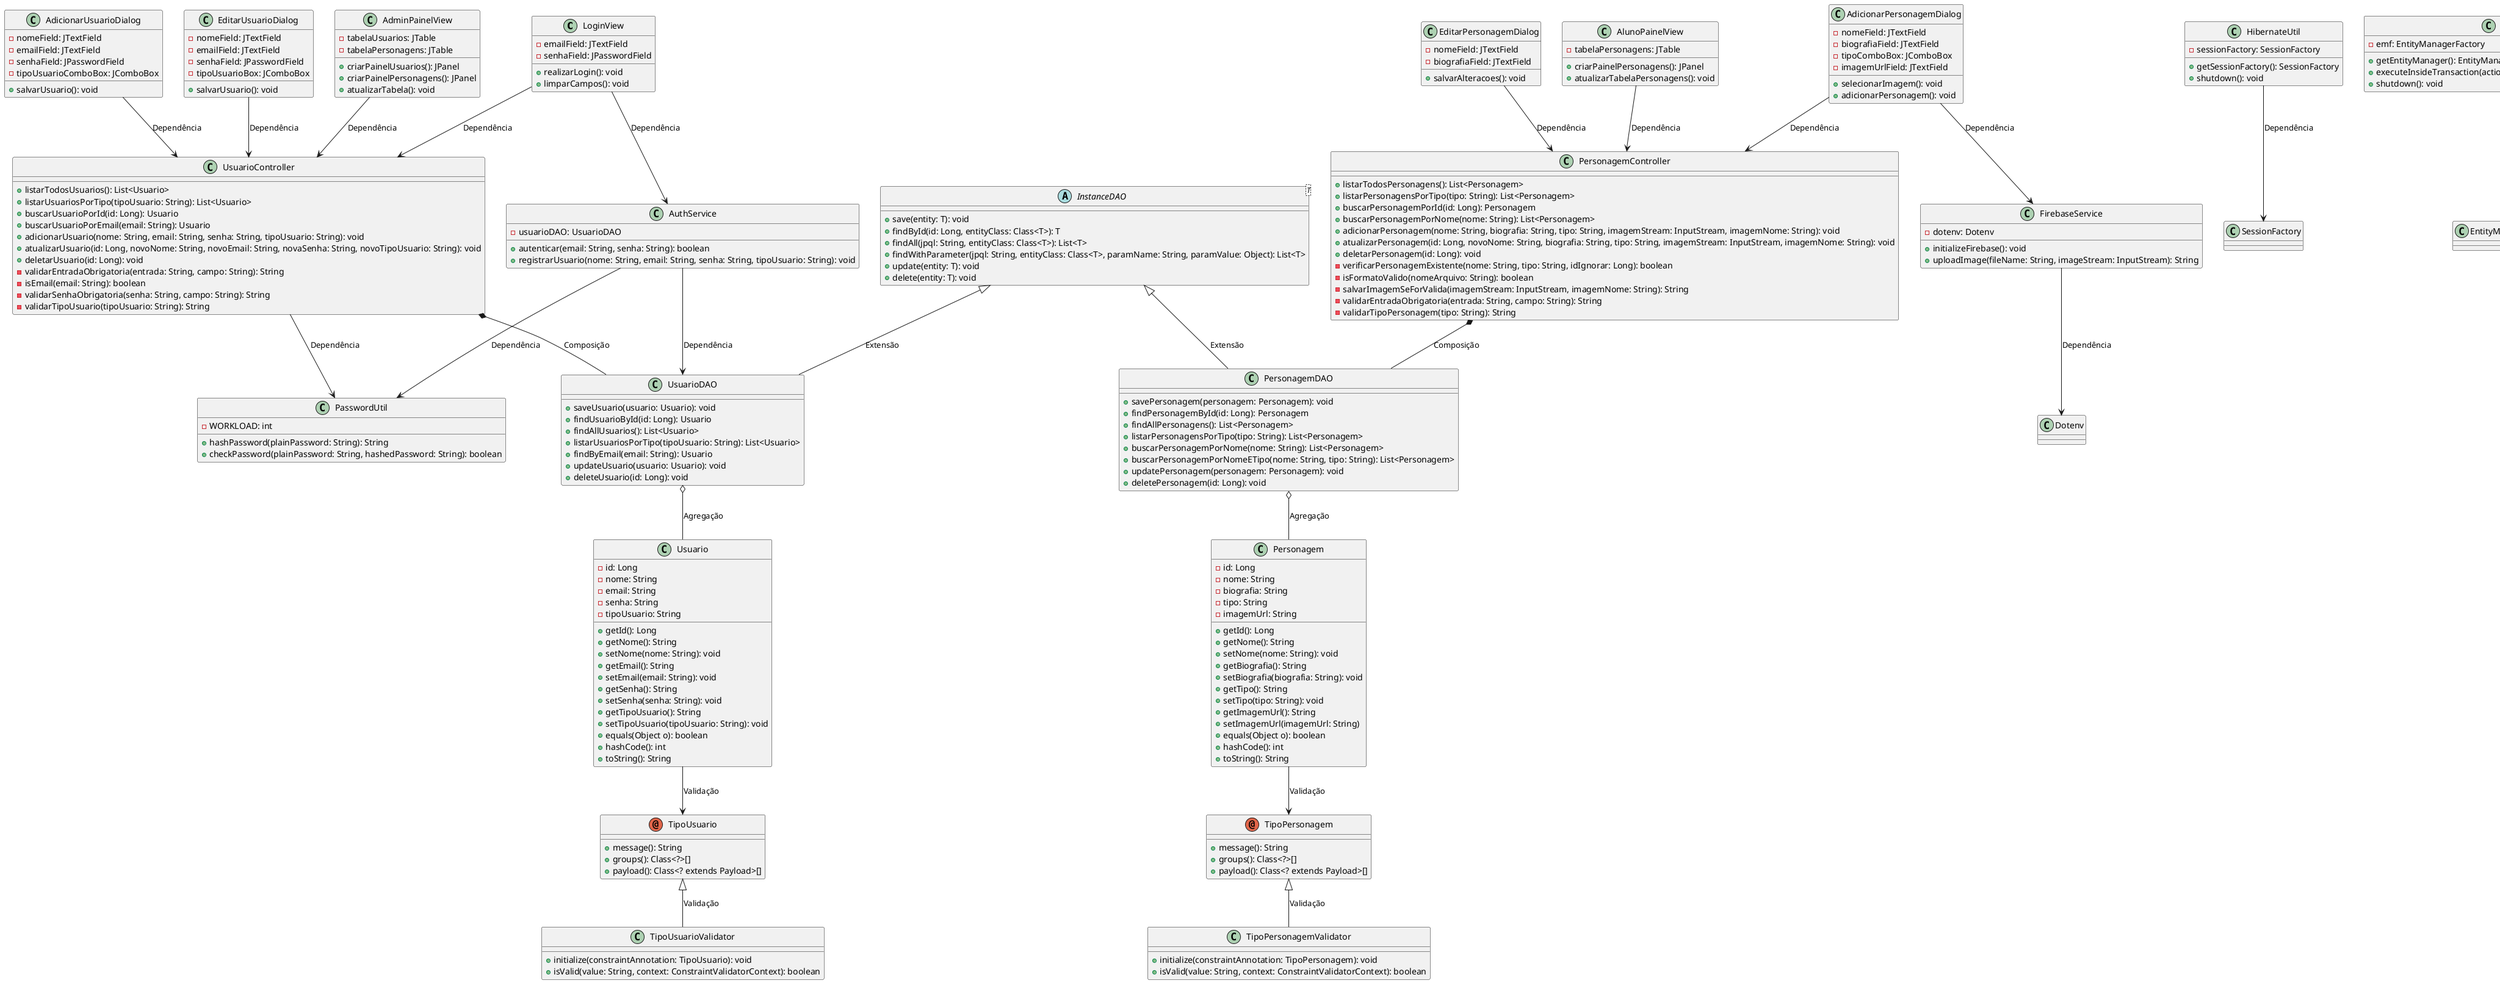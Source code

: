 @startuml DiagramaDeClassesMuseuVirtual

class LoginView {
    - emailField: JTextField
    - senhaField: JPasswordField
    + realizarLogin(): void
    + limparCampos(): void
}

class AdminPainelView {
    - tabelaUsuarios: JTable
    - tabelaPersonagens: JTable
    + criarPainelUsuarios(): JPanel
    + criarPainelPersonagens(): JPanel
    + atualizarTabela(): void
}

class AlunoPainelView {
    - tabelaPersonagens: JTable
    + criarPainelPersonagens(): JPanel
    + atualizarTabelaPersonagens(): void
}

class AdicionarPersonagemDialog {
    - nomeField: JTextField
    - biografiaField: JTextField
    - tipoComboBox: JComboBox
    - imagemUrlField: JTextField
    + selecionarImagem(): void
    + adicionarPersonagem(): void
}

class EditarPersonagemDialog {
    - nomeField: JTextField
    - biografiaField: JTextField
    + salvarAlteracoes(): void
}

class AdicionarUsuarioDialog {
    - nomeField: JTextField
    - emailField: JTextField
    - senhaField: JPasswordField
    - tipoUsuarioComboBox: JComboBox
    + salvarUsuario(): void
}

class EditarUsuarioDialog {
    - nomeField: JTextField
    - emailField: JTextField
    - senhaField: JPasswordField
    - tipoUsuarioBox: JComboBox
    + salvarUsuario(): void
}

class UsuarioController {
    + listarTodosUsuarios(): List<Usuario>
    + listarUsuariosPorTipo(tipoUsuario: String): List<Usuario>
    + buscarUsuarioPorId(id: Long): Usuario
    + buscarUsuarioPorEmail(email: String): Usuario
    + adicionarUsuario(nome: String, email: String, senha: String, tipoUsuario: String): void
    + atualizarUsuario(id: Long, novoNome: String, novoEmail: String, novaSenha: String, novoTipoUsuario: String): void
    + deletarUsuario(id: Long): void
    - validarEntradaObrigatoria(entrada: String, campo: String): String
    - isEmail(email: String): boolean
    - validarSenhaObrigatoria(senha: String, campo: String): String
    - validarTipoUsuario(tipoUsuario: String): String
}

class PersonagemController {
    + listarTodosPersonagens(): List<Personagem>
    + listarPersonagensPorTipo(tipo: String): List<Personagem>
    + buscarPersonagemPorId(id: Long): Personagem
    + buscarPersonagemPorNome(nome: String): List<Personagem>
    + adicionarPersonagem(nome: String, biografia: String, tipo: String, imagemStream: InputStream, imagemNome: String): void
    + atualizarPersonagem(id: Long, novoNome: String, biografia: String, tipo: String, imagemStream: InputStream, imagemNome: String): void
    + deletarPersonagem(id: Long): void
    - verificarPersonagemExistente(nome: String, tipo: String, idIgnorar: Long): boolean
    - isFormatoValido(nomeArquivo: String): boolean
    - salvarImagemSeForValida(imagemStream: InputStream, imagemNome: String): String
    - validarEntradaObrigatoria(entrada: String, campo: String): String
    - validarTipoPersonagem(tipo: String): String
}

class AuthService {
    + autenticar(email: String, senha: String): boolean
    + registrarUsuario(nome: String, email: String, senha: String, tipoUsuario: String): void
    - usuarioDAO: UsuarioDAO
}

class FirebaseService {
    + initializeFirebase(): void
    + uploadImage(fileName: String, imageStream: InputStream): String
    - dotenv: Dotenv
}

class HibernateUtil {
    - sessionFactory: SessionFactory
    + getSessionFactory(): SessionFactory
    + shutdown(): void
}

class JPAUtils {
    - emf: EntityManagerFactory
    + getEntityManager(): EntityManager
    + executeInsideTransaction(action: Consumer<EntityManager>): void
    + shutdown(): void
}

class PasswordUtil {
    + hashPassword(plainPassword: String): String
    + checkPassword(plainPassword: String, hashedPassword: String): boolean
    - WORKLOAD: int
}

abstract class InstanceDAO<T> {
    + save(entity: T): void
    + findById(id: Long, entityClass: Class<T>): T
    + findAll(jpql: String, entityClass: Class<T>): List<T>
    + findWithParameter(jpql: String, entityClass: Class<T>, paramName: String, paramValue: Object): List<T>
    + update(entity: T): void
    + delete(entity: T): void
}

class UsuarioDAO {
    + saveUsuario(usuario: Usuario): void
    + findUsuarioById(id: Long): Usuario
    + findAllUsuarios(): List<Usuario>
    + listarUsuariosPorTipo(tipoUsuario: String): List<Usuario>
    + findByEmail(email: String): Usuario
    + updateUsuario(usuario: Usuario): void
    + deleteUsuario(id: Long): void
}

class PersonagemDAO {
    + savePersonagem(personagem: Personagem): void
    + findPersonagemById(id: Long): Personagem
    + findAllPersonagens(): List<Personagem>
    + listarPersonagensPorTipo(tipo: String): List<Personagem>
    + buscarPersonagemPorNome(nome: String): List<Personagem>
    + buscarPersonagemPorNomeETipo(nome: String, tipo: String): List<Personagem>
    + updatePersonagem(personagem: Personagem): void
    + deletePersonagem(id: Long): void
}

class Usuario {
    - id: Long
    - nome: String
    - email: String
    - senha: String
    - tipoUsuario: String
    + getId(): Long
    + getNome(): String
    + setNome(nome: String): void
    + getEmail(): String
    + setEmail(email: String): void
    + getSenha(): String
    + setSenha(senha: String): void
    + getTipoUsuario(): String
    + setTipoUsuario(tipoUsuario: String): void
    + equals(Object o): boolean
    + hashCode(): int
    + toString(): String
}

class Personagem {
    - id: Long
    - nome: String
    - biografia: String
    - tipo: String
    - imagemUrl: String
    + getId(): Long
    + getNome(): String
    + setNome(nome: String): void
    + getBiografia(): String
    + setBiografia(biografia: String): void
    + getTipo(): String
    + setTipo(tipo: String): void
    + getImagemUrl(): String
    + setImagemUrl(imagemUrl: String)
    + equals(Object o): boolean
    + hashCode(): int
    + toString(): String
}

annotation TipoPersonagem {
    + message(): String
    + groups(): Class<?>[]
    + payload(): Class<? extends Payload>[]
}

class TipoPersonagemValidator {
    + initialize(constraintAnnotation: TipoPersonagem): void
    + isValid(value: String, context: ConstraintValidatorContext): boolean
}

annotation TipoUsuario {
    + message(): String
    + groups(): Class<?>[]
    + payload(): Class<? extends Payload>[]
}

class TipoUsuarioValidator {
    + initialize(constraintAnnotation: TipoUsuario): void
    + isValid(value: String, context: ConstraintValidatorContext): boolean
}

LoginView --> UsuarioController : "Dependência"
LoginView --> AuthService : "Dependência"
AdminPainelView --> UsuarioController : "Dependência"
AlunoPainelView --> PersonagemController : "Dependência"
AdicionarUsuarioDialog --> UsuarioController : "Dependência"
EditarUsuarioDialog --> UsuarioController : "Dependência"
AdicionarPersonagemDialog --> PersonagemController : "Dependência"
AdicionarPersonagemDialog --> FirebaseService : "Dependência"
EditarPersonagemDialog --> PersonagemController : "Dependência"
UsuarioController *-- UsuarioDAO : "Composição"
PersonagemController *-- PersonagemDAO : "Composição"
UsuarioController --> PasswordUtil : "Dependência"
AuthService --> UsuarioDAO : "Dependência"
AuthService --> PasswordUtil : "Dependência"
FirebaseService --> Dotenv : "Dependência"
InstanceDAO <|-- UsuarioDAO : "Extensão"
InstanceDAO <|-- PersonagemDAO : "Extensão"
HibernateUtil --> SessionFactory : "Dependência"
JPAUtils --> EntityManagerFactory : "Dependência"
TipoPersonagem <|-- TipoPersonagemValidator : "Validação"
TipoUsuario <|-- TipoUsuarioValidator : "Validação"
UsuarioDAO o-- Usuario : "Agregação"
PersonagemDAO o-- Personagem : "Agregação"
Usuario --> TipoUsuario : "Validação"
Personagem --> TipoPersonagem : "Validação"

@enduml
